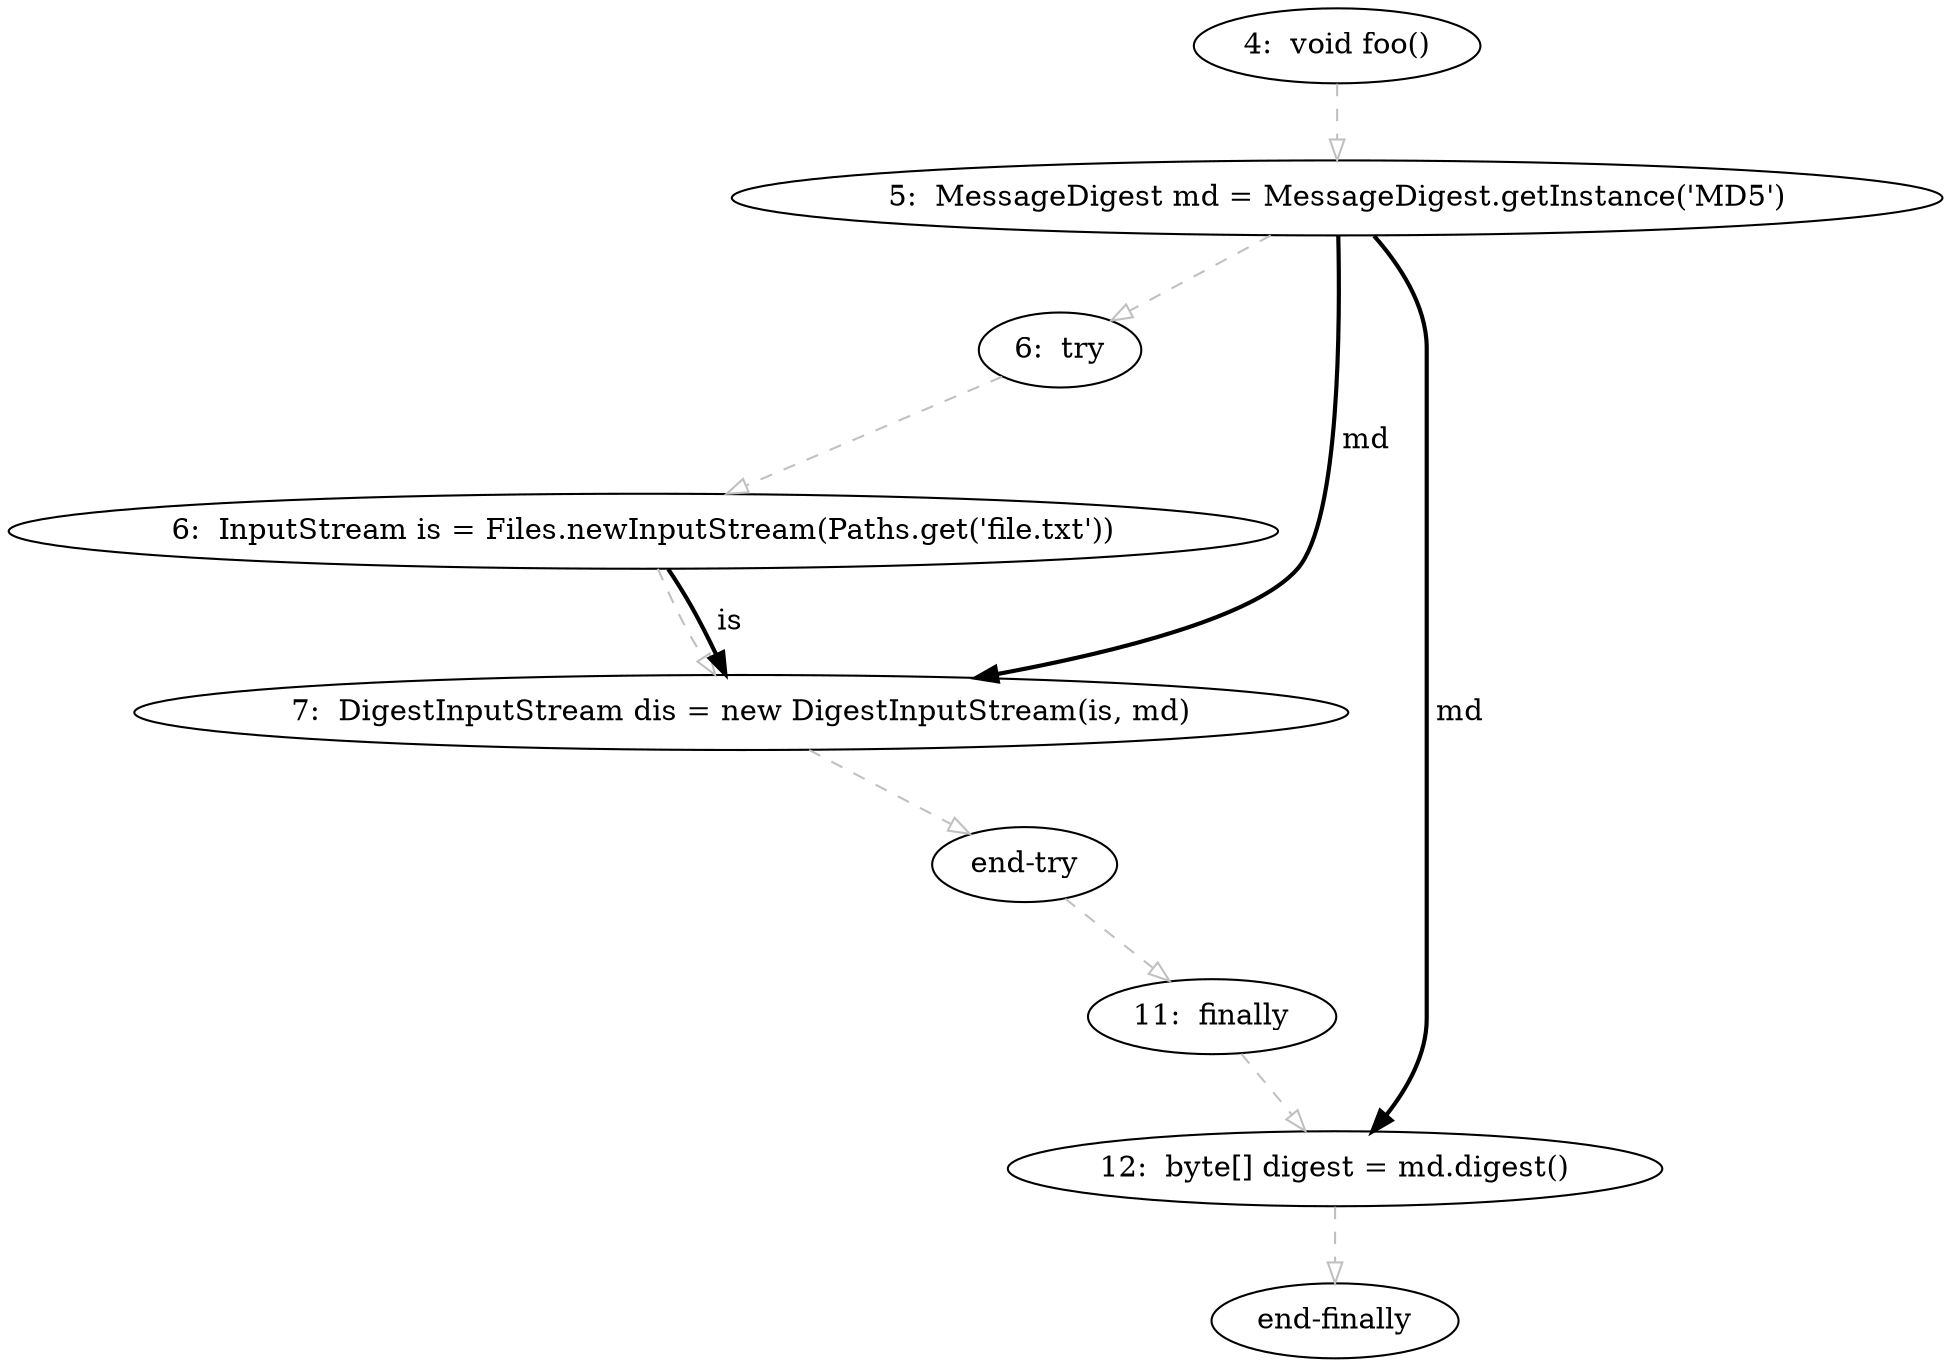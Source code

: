 digraph PDG {
  // graph-vertices
  v1  [label="4:  void foo()"];
  v2  [label="5:  MessageDigest md = MessageDigest.getInstance('MD5')"];
  v3  [label="6:  try"];
  v4  [label="6:  InputStream is = Files.newInputStream(Paths.get('file.txt'))"];
  v5  [label="7:  DigestInputStream dis = new DigestInputStream(is, md)"];
  v6  [label="end-try"];
  v7  [label="11:  finally"];
  v8  [label="12:  byte[] digest = md.digest()"];
  v9  [label="end-finally"];
  // graph-edges
  v1 -> v2  [arrowhead=empty, color=gray, style=dashed, label=""];
  v2 -> v3  [arrowhead=empty, color=gray, style=dashed, label=""];
  v3 -> v4  [arrowhead=empty, color=gray, style=dashed, label=""];
  v4 -> v5  [arrowhead=empty, color=gray, style=dashed, label=""];
  v5 -> v6  [arrowhead=empty, color=gray, style=dashed, label=""];
  v6 -> v7  [arrowhead=empty, color=gray, style=dashed, label=""];
  v7 -> v8  [arrowhead=empty, color=gray, style=dashed, label=""];
  v8 -> v9  [arrowhead=empty, color=gray, style=dashed, label=""];
   v2 -> v5   [style=bold, label=" md"];
   v2 -> v8   [style=bold, label=" md"];
   v4 -> v5   [style=bold, label=" is"];
  // end-of-graph
}
